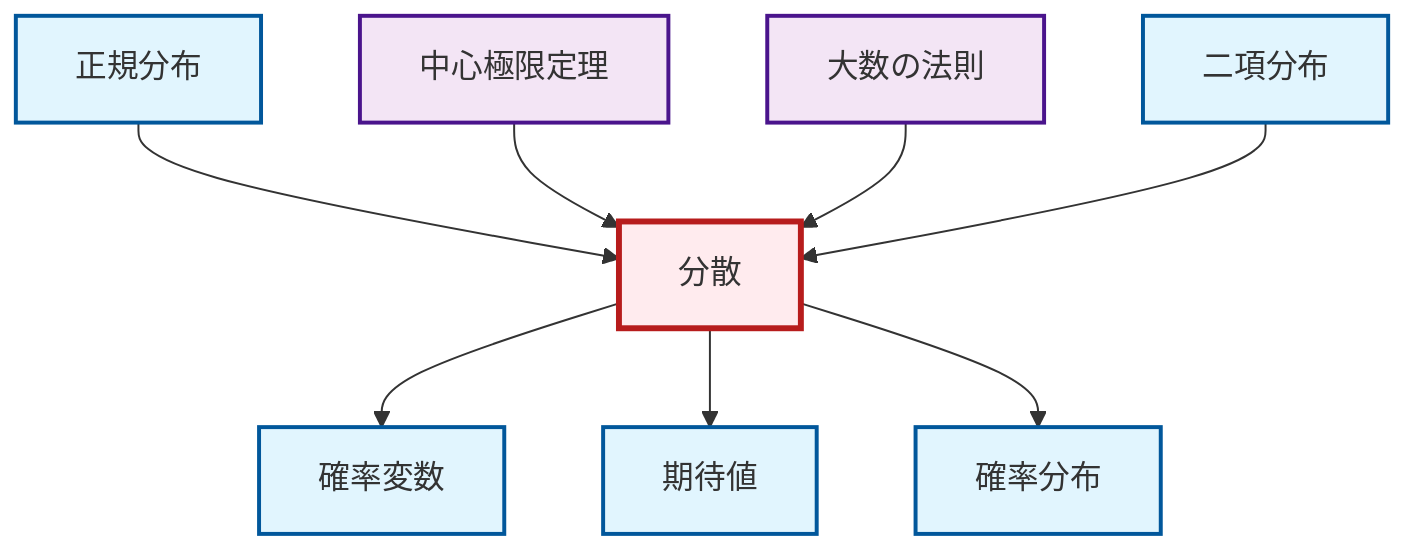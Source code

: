 graph TD
    classDef definition fill:#e1f5fe,stroke:#01579b,stroke-width:2px
    classDef theorem fill:#f3e5f5,stroke:#4a148c,stroke-width:2px
    classDef axiom fill:#fff3e0,stroke:#e65100,stroke-width:2px
    classDef example fill:#e8f5e9,stroke:#1b5e20,stroke-width:2px
    classDef current fill:#ffebee,stroke:#b71c1c,stroke-width:3px
    thm-central-limit["中心極限定理"]:::theorem
    def-expectation["期待値"]:::definition
    def-probability-distribution["確率分布"]:::definition
    def-normal-distribution["正規分布"]:::definition
    def-random-variable["確率変数"]:::definition
    def-binomial-distribution["二項分布"]:::definition
    thm-law-of-large-numbers["大数の法則"]:::theorem
    def-variance["分散"]:::definition
    def-variance --> def-random-variable
    def-normal-distribution --> def-variance
    def-variance --> def-expectation
    thm-central-limit --> def-variance
    thm-law-of-large-numbers --> def-variance
    def-binomial-distribution --> def-variance
    def-variance --> def-probability-distribution
    class def-variance current